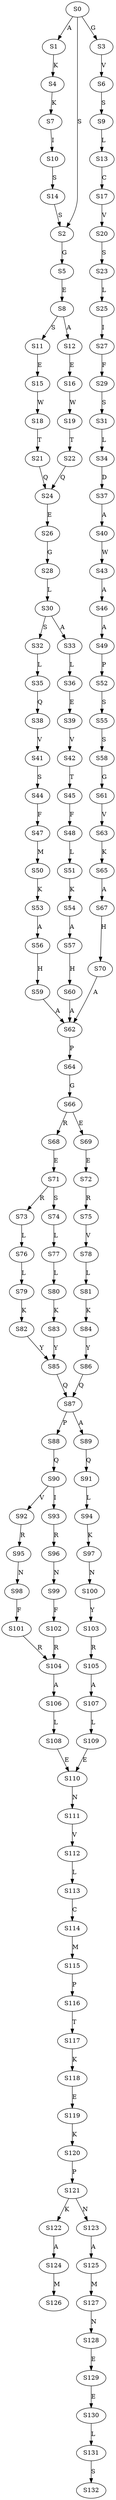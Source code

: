 strict digraph  {
	S0 -> S1 [ label = A ];
	S0 -> S2 [ label = S ];
	S0 -> S3 [ label = G ];
	S1 -> S4 [ label = K ];
	S2 -> S5 [ label = G ];
	S3 -> S6 [ label = V ];
	S4 -> S7 [ label = K ];
	S5 -> S8 [ label = E ];
	S6 -> S9 [ label = S ];
	S7 -> S10 [ label = I ];
	S8 -> S11 [ label = S ];
	S8 -> S12 [ label = A ];
	S9 -> S13 [ label = L ];
	S10 -> S14 [ label = S ];
	S11 -> S15 [ label = E ];
	S12 -> S16 [ label = E ];
	S13 -> S17 [ label = C ];
	S14 -> S2 [ label = S ];
	S15 -> S18 [ label = W ];
	S16 -> S19 [ label = W ];
	S17 -> S20 [ label = V ];
	S18 -> S21 [ label = T ];
	S19 -> S22 [ label = T ];
	S20 -> S23 [ label = S ];
	S21 -> S24 [ label = Q ];
	S22 -> S24 [ label = Q ];
	S23 -> S25 [ label = L ];
	S24 -> S26 [ label = E ];
	S25 -> S27 [ label = I ];
	S26 -> S28 [ label = G ];
	S27 -> S29 [ label = F ];
	S28 -> S30 [ label = L ];
	S29 -> S31 [ label = S ];
	S30 -> S32 [ label = S ];
	S30 -> S33 [ label = A ];
	S31 -> S34 [ label = L ];
	S32 -> S35 [ label = L ];
	S33 -> S36 [ label = L ];
	S34 -> S37 [ label = D ];
	S35 -> S38 [ label = Q ];
	S36 -> S39 [ label = E ];
	S37 -> S40 [ label = A ];
	S38 -> S41 [ label = V ];
	S39 -> S42 [ label = V ];
	S40 -> S43 [ label = W ];
	S41 -> S44 [ label = S ];
	S42 -> S45 [ label = T ];
	S43 -> S46 [ label = A ];
	S44 -> S47 [ label = F ];
	S45 -> S48 [ label = F ];
	S46 -> S49 [ label = A ];
	S47 -> S50 [ label = M ];
	S48 -> S51 [ label = L ];
	S49 -> S52 [ label = P ];
	S50 -> S53 [ label = K ];
	S51 -> S54 [ label = K ];
	S52 -> S55 [ label = S ];
	S53 -> S56 [ label = A ];
	S54 -> S57 [ label = A ];
	S55 -> S58 [ label = S ];
	S56 -> S59 [ label = H ];
	S57 -> S60 [ label = H ];
	S58 -> S61 [ label = G ];
	S59 -> S62 [ label = A ];
	S60 -> S62 [ label = A ];
	S61 -> S63 [ label = V ];
	S62 -> S64 [ label = P ];
	S63 -> S65 [ label = K ];
	S64 -> S66 [ label = G ];
	S65 -> S67 [ label = A ];
	S66 -> S68 [ label = R ];
	S66 -> S69 [ label = E ];
	S67 -> S70 [ label = H ];
	S68 -> S71 [ label = E ];
	S69 -> S72 [ label = E ];
	S70 -> S62 [ label = A ];
	S71 -> S73 [ label = R ];
	S71 -> S74 [ label = S ];
	S72 -> S75 [ label = R ];
	S73 -> S76 [ label = L ];
	S74 -> S77 [ label = L ];
	S75 -> S78 [ label = V ];
	S76 -> S79 [ label = L ];
	S77 -> S80 [ label = L ];
	S78 -> S81 [ label = L ];
	S79 -> S82 [ label = K ];
	S80 -> S83 [ label = K ];
	S81 -> S84 [ label = K ];
	S82 -> S85 [ label = Y ];
	S83 -> S85 [ label = Y ];
	S84 -> S86 [ label = Y ];
	S85 -> S87 [ label = Q ];
	S86 -> S87 [ label = Q ];
	S87 -> S88 [ label = P ];
	S87 -> S89 [ label = A ];
	S88 -> S90 [ label = Q ];
	S89 -> S91 [ label = Q ];
	S90 -> S92 [ label = V ];
	S90 -> S93 [ label = I ];
	S91 -> S94 [ label = L ];
	S92 -> S95 [ label = R ];
	S93 -> S96 [ label = R ];
	S94 -> S97 [ label = K ];
	S95 -> S98 [ label = N ];
	S96 -> S99 [ label = N ];
	S97 -> S100 [ label = N ];
	S98 -> S101 [ label = F ];
	S99 -> S102 [ label = F ];
	S100 -> S103 [ label = Y ];
	S101 -> S104 [ label = R ];
	S102 -> S104 [ label = R ];
	S103 -> S105 [ label = R ];
	S104 -> S106 [ label = A ];
	S105 -> S107 [ label = A ];
	S106 -> S108 [ label = L ];
	S107 -> S109 [ label = L ];
	S108 -> S110 [ label = E ];
	S109 -> S110 [ label = E ];
	S110 -> S111 [ label = N ];
	S111 -> S112 [ label = V ];
	S112 -> S113 [ label = L ];
	S113 -> S114 [ label = C ];
	S114 -> S115 [ label = M ];
	S115 -> S116 [ label = P ];
	S116 -> S117 [ label = T ];
	S117 -> S118 [ label = K ];
	S118 -> S119 [ label = E ];
	S119 -> S120 [ label = K ];
	S120 -> S121 [ label = P ];
	S121 -> S122 [ label = K ];
	S121 -> S123 [ label = N ];
	S122 -> S124 [ label = A ];
	S123 -> S125 [ label = A ];
	S124 -> S126 [ label = M ];
	S125 -> S127 [ label = M ];
	S127 -> S128 [ label = N ];
	S128 -> S129 [ label = E ];
	S129 -> S130 [ label = E ];
	S130 -> S131 [ label = L ];
	S131 -> S132 [ label = S ];
}
